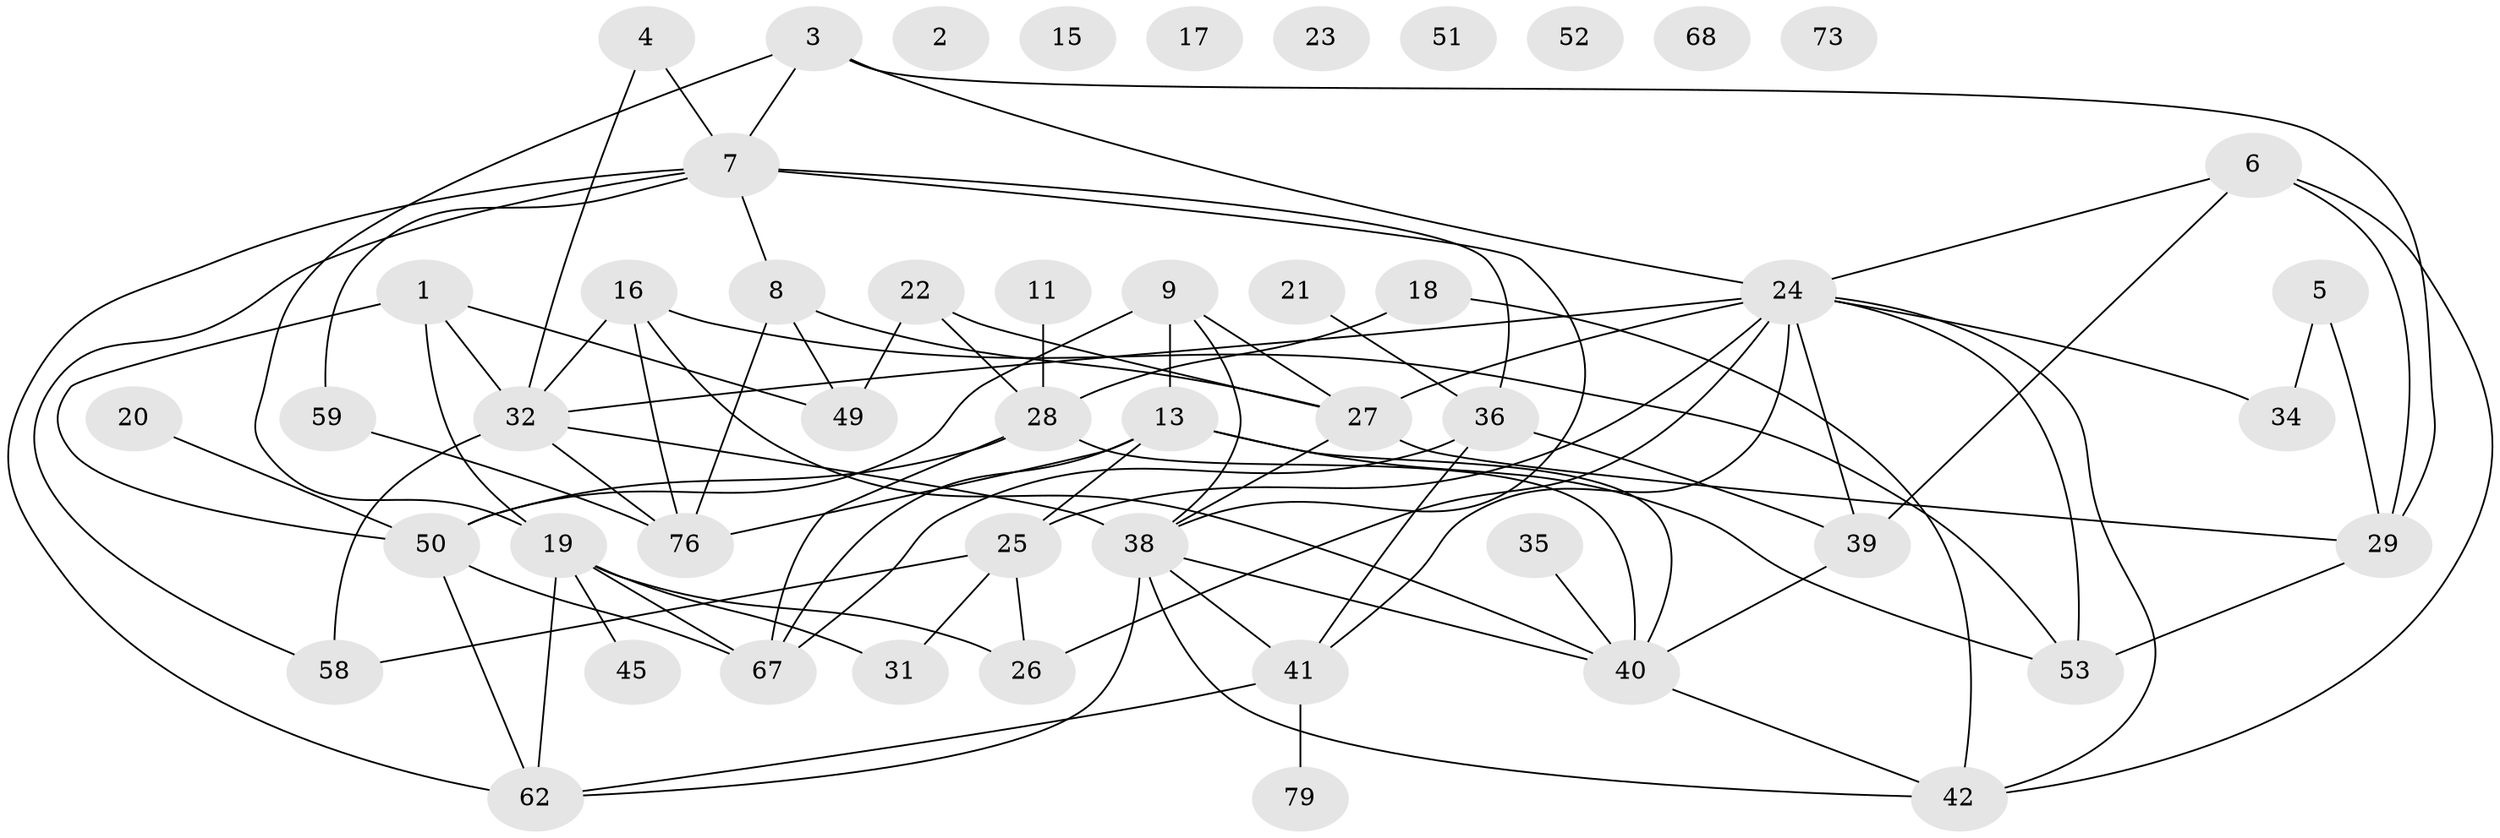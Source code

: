 // Generated by graph-tools (version 1.1) at 2025/23/03/03/25 07:23:27]
// undirected, 50 vertices, 87 edges
graph export_dot {
graph [start="1"]
  node [color=gray90,style=filled];
  1 [super="+14"];
  2;
  3 [super="+12"];
  4;
  5 [super="+33"];
  6 [super="+37"];
  7 [super="+10"];
  8;
  9 [super="+48"];
  11;
  13 [super="+54"];
  15;
  16 [super="+46"];
  17;
  18;
  19 [super="+71"];
  20;
  21;
  22;
  23;
  24 [super="+77"];
  25 [super="+57"];
  26 [super="+61"];
  27 [super="+30"];
  28 [super="+60"];
  29 [super="+75"];
  31 [super="+64"];
  32 [super="+78"];
  34 [super="+43"];
  35;
  36 [super="+47"];
  38 [super="+44"];
  39 [super="+55"];
  40 [super="+69"];
  41 [super="+65"];
  42 [super="+66"];
  45;
  49 [super="+56"];
  50 [super="+63"];
  51;
  52;
  53 [super="+70"];
  58;
  59;
  62 [super="+74"];
  67 [super="+72"];
  68;
  73;
  76;
  79;
  1 -- 19;
  1 -- 49;
  1 -- 50;
  1 -- 32;
  3 -- 19;
  3 -- 24;
  3 -- 7;
  3 -- 29;
  4 -- 32;
  4 -- 7;
  5 -- 29;
  5 -- 34;
  6 -- 29;
  6 -- 24;
  6 -- 42;
  6 -- 39;
  7 -- 36;
  7 -- 58;
  7 -- 59;
  7 -- 62;
  7 -- 38;
  7 -- 8;
  8 -- 76;
  8 -- 27;
  8 -- 49;
  9 -- 38;
  9 -- 50;
  9 -- 27;
  9 -- 13;
  11 -- 28;
  13 -- 67;
  13 -- 53;
  13 -- 40;
  13 -- 25;
  13 -- 76;
  16 -- 76;
  16 -- 53;
  16 -- 40;
  16 -- 32;
  18 -- 28;
  18 -- 42;
  19 -- 31;
  19 -- 67 [weight=2];
  19 -- 45;
  19 -- 26;
  19 -- 62;
  20 -- 50;
  21 -- 36;
  22 -- 27;
  22 -- 28;
  22 -- 49;
  24 -- 25;
  24 -- 27;
  24 -- 32;
  24 -- 42;
  24 -- 53;
  24 -- 26;
  24 -- 39;
  24 -- 41;
  24 -- 34;
  25 -- 26;
  25 -- 58;
  25 -- 31 [weight=2];
  27 -- 29;
  27 -- 38;
  28 -- 50;
  28 -- 67;
  28 -- 40;
  29 -- 53;
  32 -- 58;
  32 -- 76;
  32 -- 38;
  35 -- 40;
  36 -- 41;
  36 -- 67;
  36 -- 39 [weight=2];
  38 -- 62;
  38 -- 42;
  38 -- 41;
  38 -- 40;
  39 -- 40;
  40 -- 42;
  41 -- 79;
  41 -- 62;
  50 -- 67;
  50 -- 62;
  59 -- 76;
}
